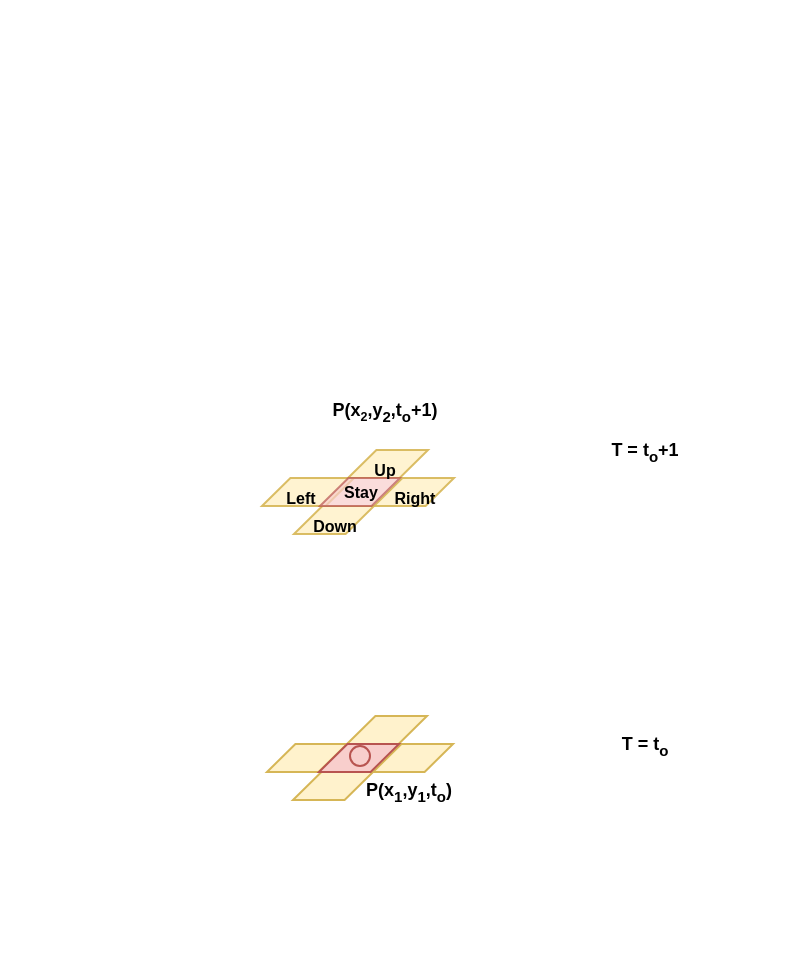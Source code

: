 <mxfile version="14.6.13" type="device"><diagram id="lu8B_FMwFAaCHJiu9GBH" name="Page-1"><mxGraphModel dx="1205" dy="696" grid="1" gridSize="10" guides="1" tooltips="1" connect="1" arrows="1" fold="1" page="1" pageScale="1" pageWidth="850" pageHeight="1100" math="0" shadow="0"><root><mxCell id="0"/><mxCell id="1" parent="0"/><mxCell id="By02pa7p7Q7Yzoj-XgR--51" value="" style="shape=image;verticalLabelPosition=bottom;labelBackgroundColor=#ffffff;verticalAlign=top;aspect=fixed;imageAspect=0;image=https://www.researchgate.net/publication/342281154/figure/fig1/AS:961326193078276@1606209433859/Space-time-occupation-grid-map.png;" parent="1" vertex="1"><mxGeometry x="223" y="32" width="392.51" height="478" as="geometry"/></mxCell><mxCell id="By02pa7p7Q7Yzoj-XgR--20" value="" style="shape=parallelogram;perimeter=parallelogramPerimeter;whiteSpace=wrap;html=1;fixedSize=1;sketch=0;size=14.2;fillColor=#fff2cc;strokeColor=#d6b656;" parent="1" vertex="1"><mxGeometry x="356.5" y="404" width="40" height="14" as="geometry"/></mxCell><mxCell id="By02pa7p7Q7Yzoj-XgR--21" value="" style="shape=parallelogram;perimeter=parallelogramPerimeter;whiteSpace=wrap;html=1;fixedSize=1;sketch=0;size=14.2;fillColor=#fff2cc;strokeColor=#d6b656;" parent="1" vertex="1"><mxGeometry x="396.5" y="390" width="40" height="14" as="geometry"/></mxCell><mxCell id="By02pa7p7Q7Yzoj-XgR--22" value="" style="shape=parallelogram;perimeter=parallelogramPerimeter;whiteSpace=wrap;html=1;fixedSize=1;sketch=0;size=14.2;fillColor=#fff2cc;strokeColor=#d6b656;" parent="1" vertex="1"><mxGeometry x="409.5" y="404" width="40" height="14" as="geometry"/></mxCell><mxCell id="By02pa7p7Q7Yzoj-XgR--23" value="" style="shape=parallelogram;perimeter=parallelogramPerimeter;whiteSpace=wrap;html=1;fixedSize=1;sketch=0;size=14.2;fillColor=#fff2cc;strokeColor=#d6b656;" parent="1" vertex="1"><mxGeometry x="369.5" y="418" width="40" height="14" as="geometry"/></mxCell><mxCell id="By02pa7p7Q7Yzoj-XgR--24" value="" style="shape=parallelogram;perimeter=parallelogramPerimeter;whiteSpace=wrap;html=1;fixedSize=1;sketch=0;size=14.2;fillColor=#f8cecc;strokeColor=#b85450;" parent="1" vertex="1"><mxGeometry x="382.5" y="404" width="40" height="14" as="geometry"/></mxCell><mxCell id="By02pa7p7Q7Yzoj-XgR--15" value="" style="shape=parallelogram;perimeter=parallelogramPerimeter;whiteSpace=wrap;html=1;fixedSize=1;sketch=0;size=14.2;fillColor=#fff2cc;strokeColor=#d6b656;opacity=90;" parent="1" vertex="1"><mxGeometry x="354" y="271" width="46" height="14" as="geometry"/></mxCell><mxCell id="By02pa7p7Q7Yzoj-XgR--16" value="" style="shape=parallelogram;perimeter=parallelogramPerimeter;whiteSpace=wrap;html=1;fixedSize=1;sketch=0;size=14.2;fillColor=#fff2cc;strokeColor=#d6b656;opacity=90;" parent="1" vertex="1"><mxGeometry x="397" y="257" width="40" height="14" as="geometry"/></mxCell><mxCell id="By02pa7p7Q7Yzoj-XgR--17" value="" style="shape=parallelogram;perimeter=parallelogramPerimeter;whiteSpace=wrap;html=1;fixedSize=1;sketch=0;size=14.2;fillColor=#fff2cc;strokeColor=#d6b656;opacity=90;" parent="1" vertex="1"><mxGeometry x="410" y="271" width="40" height="14" as="geometry"/></mxCell><mxCell id="By02pa7p7Q7Yzoj-XgR--18" value="" style="shape=parallelogram;perimeter=parallelogramPerimeter;whiteSpace=wrap;html=1;fixedSize=1;sketch=0;size=14.2;fillColor=#fff2cc;strokeColor=#d6b656;opacity=90;" parent="1" vertex="1"><mxGeometry x="370" y="285" width="40" height="14" as="geometry"/></mxCell><mxCell id="By02pa7p7Q7Yzoj-XgR--19" value="" style="shape=parallelogram;perimeter=parallelogramPerimeter;whiteSpace=wrap;html=1;fixedSize=1;sketch=0;size=14.2;fillColor=#f8cecc;strokeColor=#b85450;opacity=70;" parent="1" vertex="1"><mxGeometry x="383" y="271" width="40" height="14" as="geometry"/></mxCell><mxCell id="By02pa7p7Q7Yzoj-XgR--33" value="" style="ellipse;whiteSpace=wrap;html=1;aspect=fixed;sketch=0;fillColor=#f8cecc;strokeColor=#b85450;" parent="1" vertex="1"><mxGeometry x="398" y="405" width="10" height="10" as="geometry"/></mxCell><mxCell id="By02pa7p7Q7Yzoj-XgR--35" value="Stay" style="text;html=1;align=center;verticalAlign=middle;resizable=0;points=[];autosize=1;strokeColor=none;fontSize=8;fontStyle=1" parent="1" vertex="1"><mxGeometry x="387.5" y="268" width="30" height="20" as="geometry"/></mxCell><mxCell id="By02pa7p7Q7Yzoj-XgR--39" value="Down" style="text;html=1;align=center;verticalAlign=middle;resizable=0;points=[];autosize=1;strokeColor=none;fontSize=8;fontStyle=1" parent="1" vertex="1"><mxGeometry x="369.5" y="285" width="40" height="20" as="geometry"/></mxCell><mxCell id="By02pa7p7Q7Yzoj-XgR--40" value="Right" style="text;html=1;align=center;verticalAlign=middle;resizable=0;points=[];autosize=1;strokeColor=none;fontSize=8;fontStyle=1" parent="1" vertex="1"><mxGeometry x="409.5" y="271" width="40" height="20" as="geometry"/></mxCell><mxCell id="By02pa7p7Q7Yzoj-XgR--41" value="Left" style="text;html=1;align=center;verticalAlign=middle;resizable=0;points=[];autosize=1;strokeColor=none;fontSize=8;fontStyle=1" parent="1" vertex="1"><mxGeometry x="357.5" y="271" width="30" height="20" as="geometry"/></mxCell><mxCell id="By02pa7p7Q7Yzoj-XgR--42" value="Up" style="text;html=1;align=center;verticalAlign=middle;resizable=0;points=[];autosize=1;strokeColor=none;fontSize=8;fontStyle=1" parent="1" vertex="1"><mxGeometry x="400" y="257" width="30" height="20" as="geometry"/></mxCell><mxCell id="By02pa7p7Q7Yzoj-XgR--44" value="&lt;b&gt;T = t&lt;sub&gt;o&lt;/sub&gt;+1&lt;/b&gt;" style="text;html=1;align=center;verticalAlign=middle;resizable=0;points=[];autosize=1;strokeColor=none;fontSize=9;" parent="1" vertex="1"><mxGeometry x="520" y="248" width="50" height="20" as="geometry"/></mxCell><mxCell id="By02pa7p7Q7Yzoj-XgR--45" value="" style="rounded=0;whiteSpace=wrap;html=1;sketch=0;fontSize=8;strokeColor=none;" parent="1" vertex="1"><mxGeometry x="302.5" y="200" width="27.5" height="57" as="geometry"/></mxCell><mxCell id="By02pa7p7Q7Yzoj-XgR--47" value="&lt;b&gt;T = t&lt;sub&gt;o&lt;/sub&gt;&lt;/b&gt;" style="text;html=1;align=center;verticalAlign=middle;resizable=0;points=[];autosize=1;strokeColor=none;fontSize=9;" parent="1" vertex="1"><mxGeometry x="525" y="395" width="40" height="20" as="geometry"/></mxCell><mxCell id="By02pa7p7Q7Yzoj-XgR--48" value="" style="rounded=0;whiteSpace=wrap;html=1;sketch=0;fontSize=8;strokeColor=none;" parent="1" vertex="1"><mxGeometry x="363.25" y="191" width="86.75" height="57" as="geometry"/></mxCell><mxCell id="By02pa7p7Q7Yzoj-XgR--49" value="P(x&lt;sub&gt;1&lt;/sub&gt;,y&lt;sub&gt;1&lt;/sub&gt;,t&lt;sub&gt;o&lt;/sub&gt;)" style="text;html=1;align=center;verticalAlign=middle;resizable=0;points=[];autosize=1;strokeColor=none;fontSize=9;fontStyle=1" parent="1" vertex="1"><mxGeometry x="397" y="418" width="60" height="20" as="geometry"/></mxCell><mxCell id="By02pa7p7Q7Yzoj-XgR--50" value="P(x&lt;span style=&quot;font-size: 7.5px&quot;&gt;&lt;sub&gt;2&lt;/sub&gt;&lt;/span&gt;,y&lt;sub&gt;2&lt;/sub&gt;,t&lt;sub&gt;o&lt;/sub&gt;+1)" style="text;html=1;align=center;verticalAlign=middle;resizable=0;points=[];autosize=1;strokeColor=none;fontSize=9;fontStyle=1" parent="1" vertex="1"><mxGeometry x="379.5" y="228" width="70" height="20" as="geometry"/></mxCell></root></mxGraphModel></diagram></mxfile>